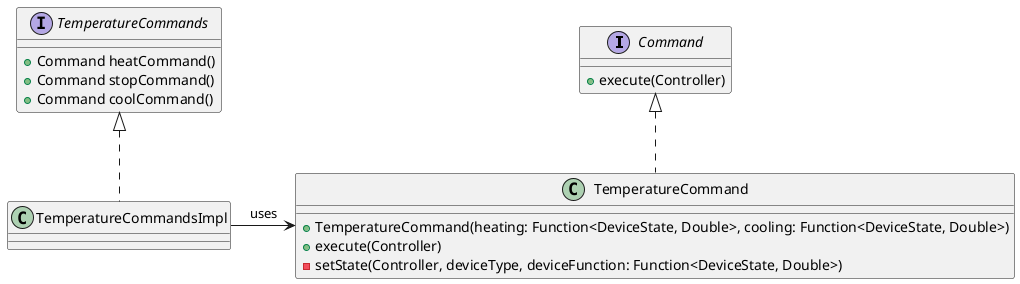 @startuml temperaturecommand

interface Command {
    + execute(Controller)
}

interface TemperatureCommands {
	+ Command heatCommand()
	+ Command stopCommand()
	+ Command coolCommand()
}

class TemperatureCommandsImpl implements TemperatureCommands {}

class TemperatureCommand implements Command {
    + TemperatureCommand(heating: Function<DeviceState, Double>, cooling: Function<DeviceState, Double>)
    + execute(Controller)
    - setState(Controller, deviceType, deviceFunction: Function<DeviceState, Double>)
}

TemperatureCommandsImpl -> TemperatureCommand: uses

@enduml
